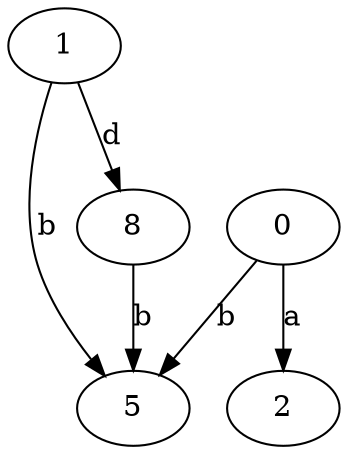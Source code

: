 strict digraph  {
1;
2;
0;
5;
8;
1 -> 5  [label=b];
1 -> 8  [label=d];
0 -> 2  [label=a];
0 -> 5  [label=b];
8 -> 5  [label=b];
}

